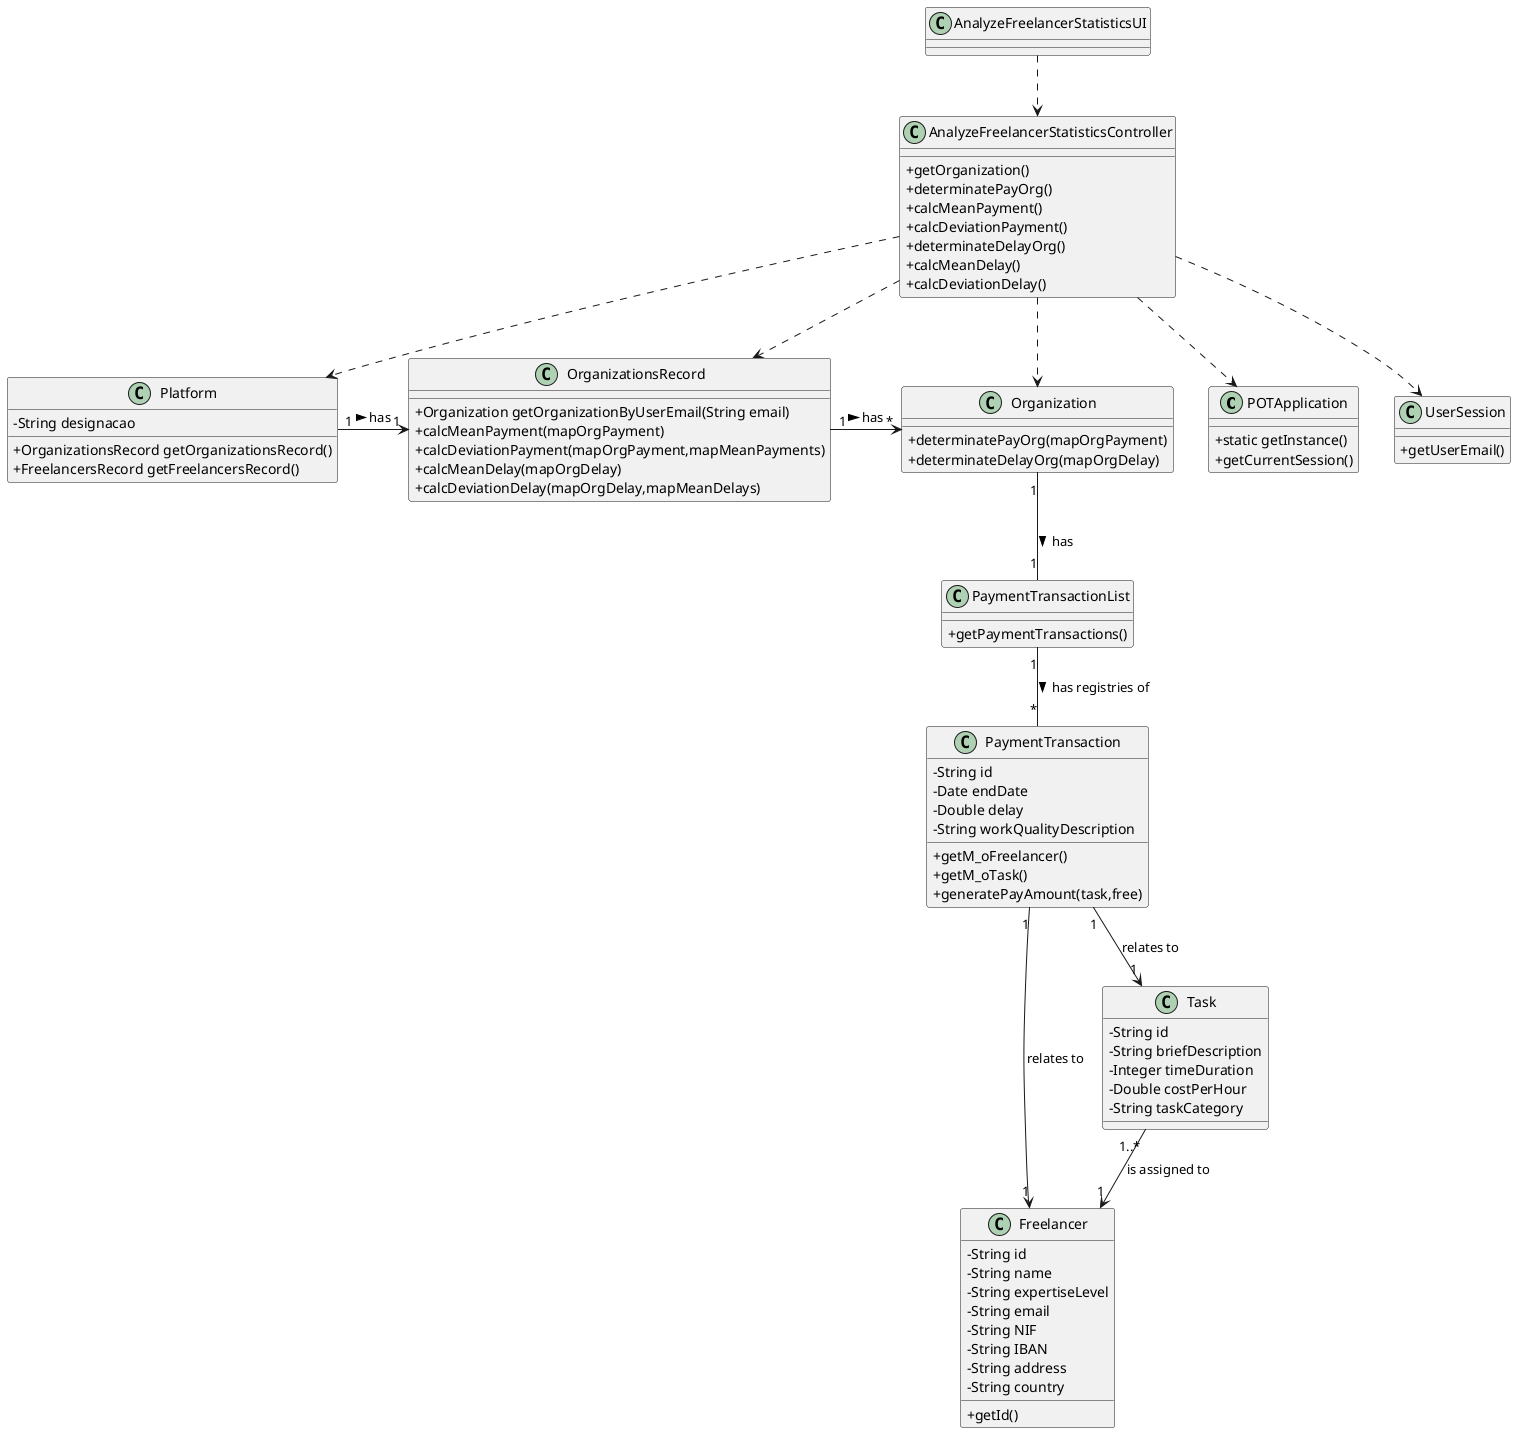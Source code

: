 @startuml
skinparam classAttributeIconSize 0


class POTApplication {
  +static getInstance()
  +getCurrentSession()
}

class UserSession {
  +getUserEmail()
}

class OrganizationsRecord{
    +Organization getOrganizationByUserEmail(String email)
    +calcMeanPayment(mapOrgPayment)
    +calcDeviationPayment(mapOrgPayment,mapMeanPayments)
    +calcMeanDelay(mapOrgDelay)
    +calcDeviationDelay(mapOrgDelay,mapMeanDelays)
}

class Organization {
    +determinatePayOrg(mapOrgPayment)
    +determinateDelayOrg(mapOrgDelay)
}

class PaymentTransactionList{
    +getPaymentTransactions()
}


class PaymentTransaction {
    -String id
    -Date endDate
    -Double delay
    -String workQualityDescription
    +getM_oFreelancer()
    +getM_oTask()
    +generatePayAmount(task,free)
}

class Freelancer {
    -String id
    -String name
    -String expertiseLevel
    -String email
    -String NIF
    -String IBAN
    -String address
    -String country
    +getId()
}

class Platform {
  -String designacao
  +OrganizationsRecord getOrganizationsRecord()
  +FreelancersRecord getFreelancersRecord()
}

class AnalyzeFreelancerStatisticsController {
    +getOrganization()
    +determinatePayOrg()
    +calcMeanPayment()
    +calcDeviationPayment()
    +determinateDelayOrg()
    +calcMeanDelay()
    +calcDeviationDelay()
}

class AnalyzeFreelancerStatisticsUI {
}

class Task {
  -String id
  -String briefDescription
  -Integer timeDuration
  -Double costPerHour
  -String taskCategory
}

AnalyzeFreelancerStatisticsUI ..> AnalyzeFreelancerStatisticsController 

AnalyzeFreelancerStatisticsController ..> Platform
AnalyzeFreelancerStatisticsController ..> OrganizationsRecord
AnalyzeFreelancerStatisticsController ..> POTApplication
AnalyzeFreelancerStatisticsController ..> UserSession
AnalyzeFreelancerStatisticsController ..> Organization


Platform "1" -> "1" OrganizationsRecord : has >

OrganizationsRecord "1" -> "*" Organization : has >

Organization "1" -- "1" PaymentTransactionList : has >

PaymentTransactionList "1" -- "*" PaymentTransaction : has registries of >

PaymentTransaction "1" --> "1" Freelancer : relates to
PaymentTransaction "1" --> "1" Task : relates to

Task "1..*" --> "1" Freelancer : is assigned to


@enduml



